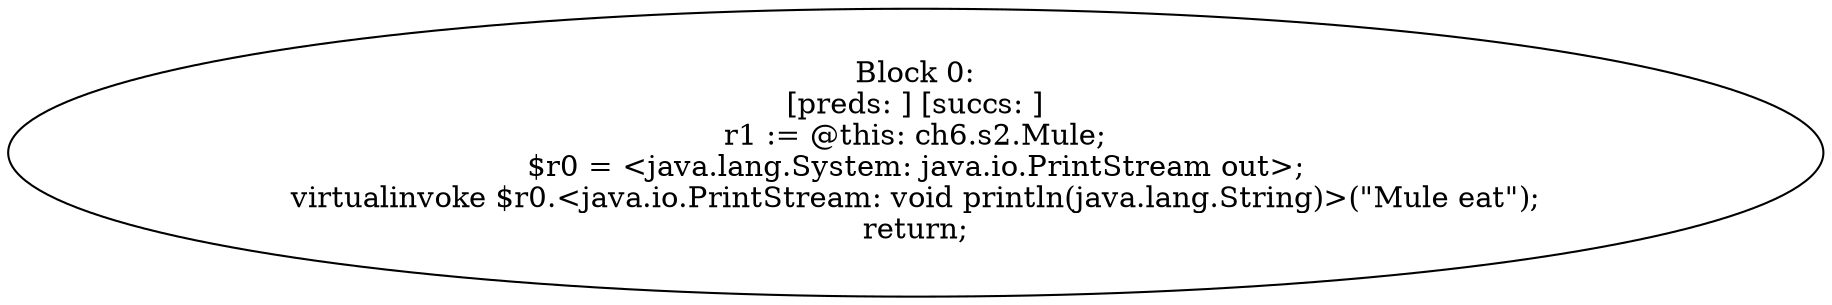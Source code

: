 digraph "unitGraph" {
    "Block 0:
[preds: ] [succs: ]
r1 := @this: ch6.s2.Mule;
$r0 = <java.lang.System: java.io.PrintStream out>;
virtualinvoke $r0.<java.io.PrintStream: void println(java.lang.String)>(\"Mule eat\");
return;
"
}
